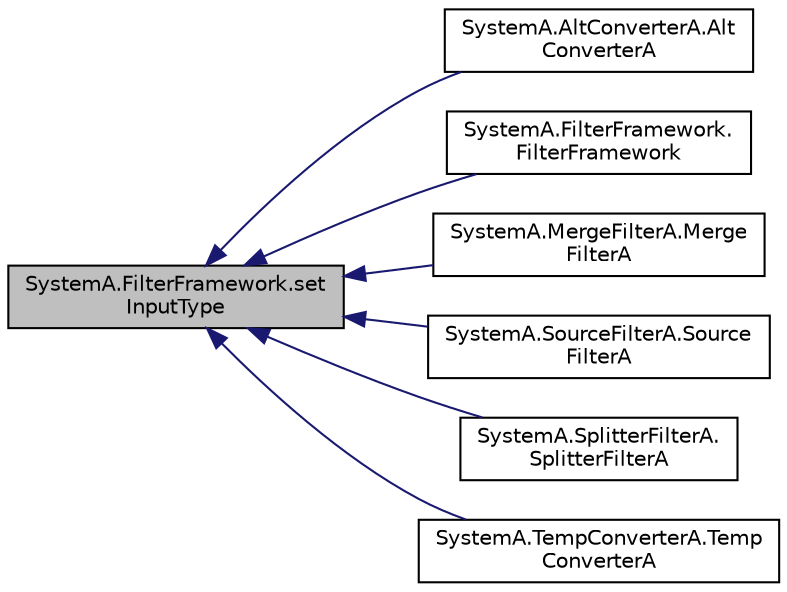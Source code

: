 digraph "SystemA.FilterFramework.setInputType"
{
  edge [fontname="Helvetica",fontsize="10",labelfontname="Helvetica",labelfontsize="10"];
  node [fontname="Helvetica",fontsize="10",shape=record];
  rankdir="LR";
  Node1 [label="SystemA.FilterFramework.set\lInputType",height=0.2,width=0.4,color="black", fillcolor="grey75", style="filled", fontcolor="black"];
  Node1 -> Node2 [dir="back",color="midnightblue",fontsize="10",style="solid",fontname="Helvetica"];
  Node2 [label="SystemA.AltConverterA.Alt\lConverterA",height=0.2,width=0.4,color="black", fillcolor="white", style="filled",URL="$class_system_a_1_1_alt_converter_a.html#ad794069151a7712741899c0739cf392a"];
  Node1 -> Node3 [dir="back",color="midnightblue",fontsize="10",style="solid",fontname="Helvetica"];
  Node3 [label="SystemA.FilterFramework.\lFilterFramework",height=0.2,width=0.4,color="black", fillcolor="white", style="filled",URL="$class_system_a_1_1_filter_framework.html#a640d5b39042aa0a66acc3261b03b0434"];
  Node1 -> Node4 [dir="back",color="midnightblue",fontsize="10",style="solid",fontname="Helvetica"];
  Node4 [label="SystemA.MergeFilterA.Merge\lFilterA",height=0.2,width=0.4,color="black", fillcolor="white", style="filled",URL="$class_system_a_1_1_merge_filter_a.html#acdc58d2d95e2a59ff8a6731aa18d7c2d"];
  Node1 -> Node5 [dir="back",color="midnightblue",fontsize="10",style="solid",fontname="Helvetica"];
  Node5 [label="SystemA.SourceFilterA.Source\lFilterA",height=0.2,width=0.4,color="black", fillcolor="white", style="filled",URL="$class_system_a_1_1_source_filter_a.html#a8cca3e9d326c13986c466b5e6dc3c148"];
  Node1 -> Node6 [dir="back",color="midnightblue",fontsize="10",style="solid",fontname="Helvetica"];
  Node6 [label="SystemA.SplitterFilterA.\lSplitterFilterA",height=0.2,width=0.4,color="black", fillcolor="white", style="filled",URL="$class_system_a_1_1_splitter_filter_a.html#a79dc23af7be9dbb22286bce76cb79c18"];
  Node1 -> Node7 [dir="back",color="midnightblue",fontsize="10",style="solid",fontname="Helvetica"];
  Node7 [label="SystemA.TempConverterA.Temp\lConverterA",height=0.2,width=0.4,color="black", fillcolor="white", style="filled",URL="$class_system_a_1_1_temp_converter_a.html#a7db095a2db61839462d24eb08c00679a"];
}
